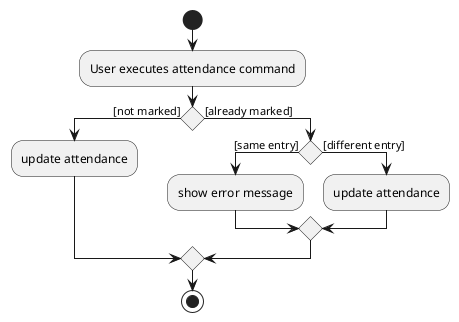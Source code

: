 @startuml
start
:User executes attendance command;

'Since the beta syntax does not support placing the condition outside the
'diamond we place it as the true branch instead.

if () then ([not marked])
:update attendance;
else ([already marked])
if () then ([same entry])
:show error message;
else ([different entry])
:update attendance;

endif
endif
stop
@enduml
